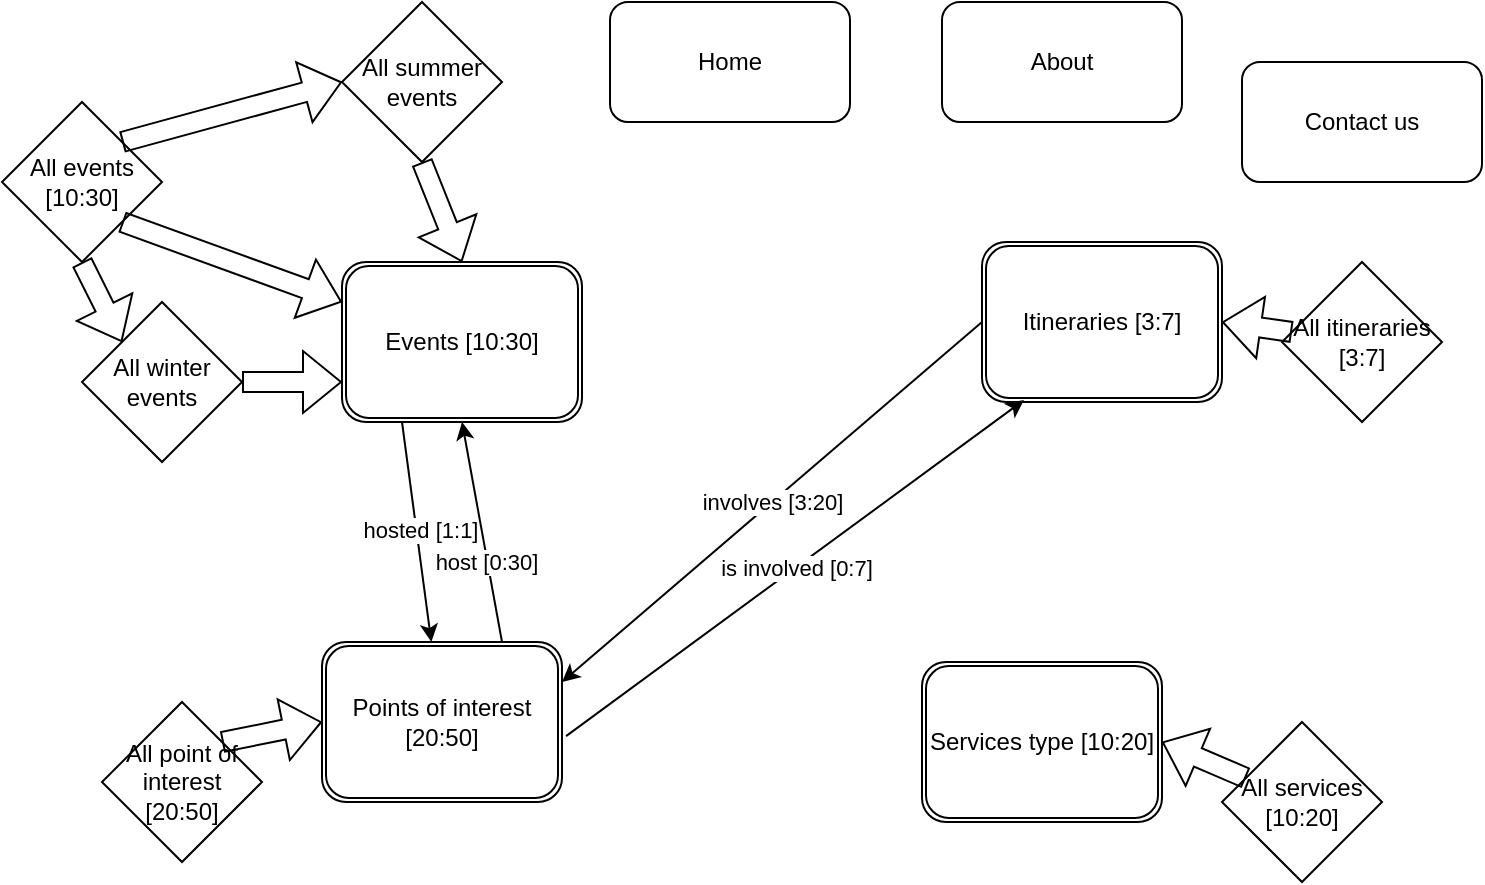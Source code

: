 <mxfile version="18.2.1" type="device"><diagram id="zQy15QqREmI8SNwcbfht" name="Page-1"><mxGraphModel dx="666" dy="407" grid="1" gridSize="10" guides="1" tooltips="1" connect="1" arrows="1" fold="1" page="1" pageScale="1" pageWidth="827" pageHeight="1169" math="0" shadow="0"><root><mxCell id="0"/><mxCell id="1" parent="0"/><mxCell id="0YlJk-WQm2fPyhFgz74y-2" value="Events [10:30]" style="shape=ext;double=1;rounded=1;whiteSpace=wrap;html=1;" parent="1" vertex="1"><mxGeometry x="220" y="240" width="120" height="80" as="geometry"/></mxCell><mxCell id="0YlJk-WQm2fPyhFgz74y-3" value="Home" style="rounded=1;whiteSpace=wrap;html=1;" parent="1" vertex="1"><mxGeometry x="354" y="110" width="120" height="60" as="geometry"/></mxCell><mxCell id="0YlJk-WQm2fPyhFgz74y-4" value="Points of interest [20:50]" style="shape=ext;double=1;rounded=1;whiteSpace=wrap;html=1;" parent="1" vertex="1"><mxGeometry x="210" y="430" width="120" height="80" as="geometry"/></mxCell><mxCell id="0YlJk-WQm2fPyhFgz74y-5" value="Itineraries [3:7]" style="shape=ext;double=1;rounded=1;whiteSpace=wrap;html=1;" parent="1" vertex="1"><mxGeometry x="540" y="230" width="120" height="80" as="geometry"/></mxCell><mxCell id="0YlJk-WQm2fPyhFgz74y-6" value="Services type [10:20]" style="shape=ext;double=1;rounded=1;whiteSpace=wrap;html=1;" parent="1" vertex="1"><mxGeometry x="510" y="440" width="120" height="80" as="geometry"/></mxCell><mxCell id="0YlJk-WQm2fPyhFgz74y-7" value="" style="endArrow=classic;html=1;rounded=0;exitX=0.25;exitY=1;exitDx=0;exitDy=0;" parent="1" source="0YlJk-WQm2fPyhFgz74y-2" target="0YlJk-WQm2fPyhFgz74y-4" edge="1"><mxGeometry width="50" height="50" relative="1" as="geometry"><mxPoint x="320" y="360" as="sourcePoint"/><mxPoint x="370" y="310" as="targetPoint"/></mxGeometry></mxCell><mxCell id="0YlJk-WQm2fPyhFgz74y-14" value="hosted [1:1]" style="edgeLabel;html=1;align=center;verticalAlign=middle;resizable=0;points=[];" parent="0YlJk-WQm2fPyhFgz74y-7" vertex="1" connectable="0"><mxGeometry x="-0.014" y="2" relative="1" as="geometry"><mxPoint as="offset"/></mxGeometry></mxCell><mxCell id="0YlJk-WQm2fPyhFgz74y-10" value="" style="endArrow=classic;html=1;rounded=0;exitX=0.75;exitY=0;exitDx=0;exitDy=0;entryX=0.5;entryY=1;entryDx=0;entryDy=0;" parent="1" source="0YlJk-WQm2fPyhFgz74y-4" target="0YlJk-WQm2fPyhFgz74y-2" edge="1"><mxGeometry width="50" height="50" relative="1" as="geometry"><mxPoint x="390" y="360" as="sourcePoint"/><mxPoint x="440" y="310" as="targetPoint"/></mxGeometry></mxCell><mxCell id="0YlJk-WQm2fPyhFgz74y-13" value="host [0:30]" style="edgeLabel;html=1;align=center;verticalAlign=middle;resizable=0;points=[];" parent="0YlJk-WQm2fPyhFgz74y-10" vertex="1" connectable="0"><mxGeometry x="-0.077" y="-1" relative="1" as="geometry"><mxPoint y="11" as="offset"/></mxGeometry></mxCell><mxCell id="0YlJk-WQm2fPyhFgz74y-15" value="involves [3:20]" style="endArrow=classic;html=1;rounded=0;exitX=0;exitY=0.5;exitDx=0;exitDy=0;entryX=1;entryY=0.25;entryDx=0;entryDy=0;" parent="1" source="0YlJk-WQm2fPyhFgz74y-5" target="0YlJk-WQm2fPyhFgz74y-4" edge="1"><mxGeometry width="50" height="50" relative="1" as="geometry"><mxPoint x="390" y="360" as="sourcePoint"/><mxPoint x="440" y="310" as="targetPoint"/></mxGeometry></mxCell><mxCell id="0YlJk-WQm2fPyhFgz74y-16" value="is involved [0:7]" style="endArrow=classic;html=1;rounded=0;exitX=1.017;exitY=0.588;exitDx=0;exitDy=0;exitPerimeter=0;entryX=0.175;entryY=0.988;entryDx=0;entryDy=0;entryPerimeter=0;" parent="1" source="0YlJk-WQm2fPyhFgz74y-4" target="0YlJk-WQm2fPyhFgz74y-5" edge="1"><mxGeometry width="50" height="50" relative="1" as="geometry"><mxPoint x="390" y="360" as="sourcePoint"/><mxPoint x="440" y="310" as="targetPoint"/></mxGeometry></mxCell><mxCell id="0YlJk-WQm2fPyhFgz74y-17" value="All events [10:30]" style="rhombus;whiteSpace=wrap;html=1;" parent="1" vertex="1"><mxGeometry x="50" y="160" width="80" height="80" as="geometry"/></mxCell><mxCell id="0YlJk-WQm2fPyhFgz74y-18" value="All summer events" style="rhombus;whiteSpace=wrap;html=1;" parent="1" vertex="1"><mxGeometry x="220" y="110" width="80" height="80" as="geometry"/></mxCell><mxCell id="0YlJk-WQm2fPyhFgz74y-19" value="All winter events" style="rhombus;whiteSpace=wrap;html=1;" parent="1" vertex="1"><mxGeometry x="90" y="260" width="80" height="80" as="geometry"/></mxCell><mxCell id="0YlJk-WQm2fPyhFgz74y-20" value="All point of interest [20:50]" style="rhombus;whiteSpace=wrap;html=1;" parent="1" vertex="1"><mxGeometry x="100" y="460" width="80" height="80" as="geometry"/></mxCell><mxCell id="0YlJk-WQm2fPyhFgz74y-21" value="All itineraries [3:7]" style="rhombus;whiteSpace=wrap;html=1;" parent="1" vertex="1"><mxGeometry x="690" y="240" width="80" height="80" as="geometry"/></mxCell><mxCell id="0YlJk-WQm2fPyhFgz74y-22" value="All services [10:20]" style="rhombus;whiteSpace=wrap;html=1;" parent="1" vertex="1"><mxGeometry x="660" y="470" width="80" height="80" as="geometry"/></mxCell><mxCell id="0YlJk-WQm2fPyhFgz74y-23" value="" style="shape=flexArrow;endArrow=classic;html=1;rounded=0;exitX=1;exitY=0;exitDx=0;exitDy=0;entryX=0;entryY=0.5;entryDx=0;entryDy=0;" parent="1" source="0YlJk-WQm2fPyhFgz74y-20" target="0YlJk-WQm2fPyhFgz74y-4" edge="1"><mxGeometry width="50" height="50" relative="1" as="geometry"><mxPoint x="390" y="360" as="sourcePoint"/><mxPoint x="440" y="310" as="targetPoint"/></mxGeometry></mxCell><mxCell id="0YlJk-WQm2fPyhFgz74y-24" value="" style="shape=flexArrow;endArrow=classic;html=1;rounded=0;entryX=1;entryY=0.5;entryDx=0;entryDy=0;" parent="1" source="0YlJk-WQm2fPyhFgz74y-22" target="0YlJk-WQm2fPyhFgz74y-6" edge="1"><mxGeometry width="50" height="50" relative="1" as="geometry"><mxPoint x="390" y="360" as="sourcePoint"/><mxPoint x="440" y="310" as="targetPoint"/></mxGeometry></mxCell><mxCell id="0YlJk-WQm2fPyhFgz74y-25" value="" style="shape=flexArrow;endArrow=classic;html=1;rounded=0;entryX=1;entryY=0.5;entryDx=0;entryDy=0;" parent="1" source="0YlJk-WQm2fPyhFgz74y-21" target="0YlJk-WQm2fPyhFgz74y-5" edge="1"><mxGeometry width="50" height="50" relative="1" as="geometry"><mxPoint x="390" y="360" as="sourcePoint"/><mxPoint x="440" y="310" as="targetPoint"/></mxGeometry></mxCell><mxCell id="0YlJk-WQm2fPyhFgz74y-26" value="" style="shape=flexArrow;endArrow=classic;html=1;rounded=0;exitX=1;exitY=1;exitDx=0;exitDy=0;" parent="1" source="0YlJk-WQm2fPyhFgz74y-17" edge="1"><mxGeometry width="50" height="50" relative="1" as="geometry"><mxPoint x="120" y="220" as="sourcePoint"/><mxPoint x="220" y="260" as="targetPoint"/></mxGeometry></mxCell><mxCell id="0YlJk-WQm2fPyhFgz74y-28" value="" style="shape=flexArrow;endArrow=classic;html=1;rounded=0;exitX=0.5;exitY=1;exitDx=0;exitDy=0;entryX=0.5;entryY=0;entryDx=0;entryDy=0;" parent="1" source="0YlJk-WQm2fPyhFgz74y-18" target="0YlJk-WQm2fPyhFgz74y-2" edge="1"><mxGeometry width="50" height="50" relative="1" as="geometry"><mxPoint x="390" y="360" as="sourcePoint"/><mxPoint x="440" y="310" as="targetPoint"/></mxGeometry></mxCell><mxCell id="0YlJk-WQm2fPyhFgz74y-29" value="" style="shape=flexArrow;endArrow=classic;html=1;rounded=0;" parent="1" source="0YlJk-WQm2fPyhFgz74y-19" edge="1"><mxGeometry width="50" height="50" relative="1" as="geometry"><mxPoint x="390" y="360" as="sourcePoint"/><mxPoint x="220" y="300" as="targetPoint"/></mxGeometry></mxCell><mxCell id="yLqKt5byWaiqpdojf6oU-1" value="About" style="rounded=1;whiteSpace=wrap;html=1;" parent="1" vertex="1"><mxGeometry x="520" y="110" width="120" height="60" as="geometry"/></mxCell><mxCell id="lJjVfSKSsahKXL67L3V7-1" value="Contact us" style="rounded=1;whiteSpace=wrap;html=1;" parent="1" vertex="1"><mxGeometry x="670" y="140" width="120" height="60" as="geometry"/></mxCell><mxCell id="08u7a9ZWT1Fi9s_oObzD-1" value="" style="shape=flexArrow;endArrow=classic;html=1;rounded=0;exitX=0.5;exitY=1;exitDx=0;exitDy=0;entryX=0;entryY=0;entryDx=0;entryDy=0;" edge="1" parent="1" source="0YlJk-WQm2fPyhFgz74y-17" target="0YlJk-WQm2fPyhFgz74y-19"><mxGeometry width="50" height="50" relative="1" as="geometry"><mxPoint x="120" y="230" as="sourcePoint"/><mxPoint x="230" y="270" as="targetPoint"/></mxGeometry></mxCell><mxCell id="08u7a9ZWT1Fi9s_oObzD-2" value="" style="shape=flexArrow;endArrow=classic;html=1;rounded=0;exitX=1;exitY=0;exitDx=0;exitDy=0;entryX=0;entryY=0.5;entryDx=0;entryDy=0;" edge="1" parent="1" source="0YlJk-WQm2fPyhFgz74y-17" target="0YlJk-WQm2fPyhFgz74y-18"><mxGeometry width="50" height="50" relative="1" as="geometry"><mxPoint x="130" y="240" as="sourcePoint"/><mxPoint x="240" y="280" as="targetPoint"/></mxGeometry></mxCell></root></mxGraphModel></diagram></mxfile>